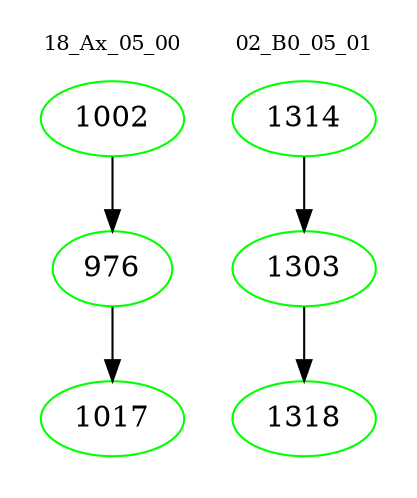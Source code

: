 digraph{
subgraph cluster_0 {
color = white
label = "18_Ax_05_00";
fontsize=10;
T0_1002 [label="1002", color="green"]
T0_1002 -> T0_976 [color="black"]
T0_976 [label="976", color="green"]
T0_976 -> T0_1017 [color="black"]
T0_1017 [label="1017", color="green"]
}
subgraph cluster_1 {
color = white
label = "02_B0_05_01";
fontsize=10;
T1_1314 [label="1314", color="green"]
T1_1314 -> T1_1303 [color="black"]
T1_1303 [label="1303", color="green"]
T1_1303 -> T1_1318 [color="black"]
T1_1318 [label="1318", color="green"]
}
}
